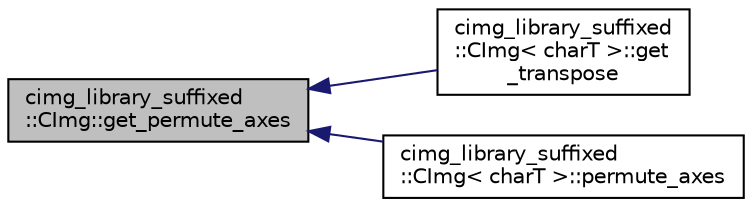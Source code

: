 digraph "cimg_library_suffixed::CImg::get_permute_axes"
{
  edge [fontname="Helvetica",fontsize="10",labelfontname="Helvetica",labelfontsize="10"];
  node [fontname="Helvetica",fontsize="10",shape=record];
  rankdir="LR";
  Node1 [label="cimg_library_suffixed\l::CImg::get_permute_axes",height=0.2,width=0.4,color="black", fillcolor="grey75", style="filled" fontcolor="black"];
  Node1 -> Node2 [dir="back",color="midnightblue",fontsize="10",style="solid",fontname="Helvetica"];
  Node2 [label="cimg_library_suffixed\l::CImg\< charT \>::get\l_transpose",height=0.2,width=0.4,color="black", fillcolor="white", style="filled",URL="$structcimg__library__suffixed_1_1_c_img.html#a3090af72d3bf12020792b0c86d35ed5a",tooltip="Transpose the image, viewed as a matrix ."];
  Node1 -> Node3 [dir="back",color="midnightblue",fontsize="10",style="solid",fontname="Helvetica"];
  Node3 [label="cimg_library_suffixed\l::CImg\< charT \>::permute_axes",height=0.2,width=0.4,color="black", fillcolor="white", style="filled",URL="$structcimg__library__suffixed_1_1_c_img.html#a246ec3c9585a6afb847c938e45f4cdc8",tooltip="Permute axes order."];
}
